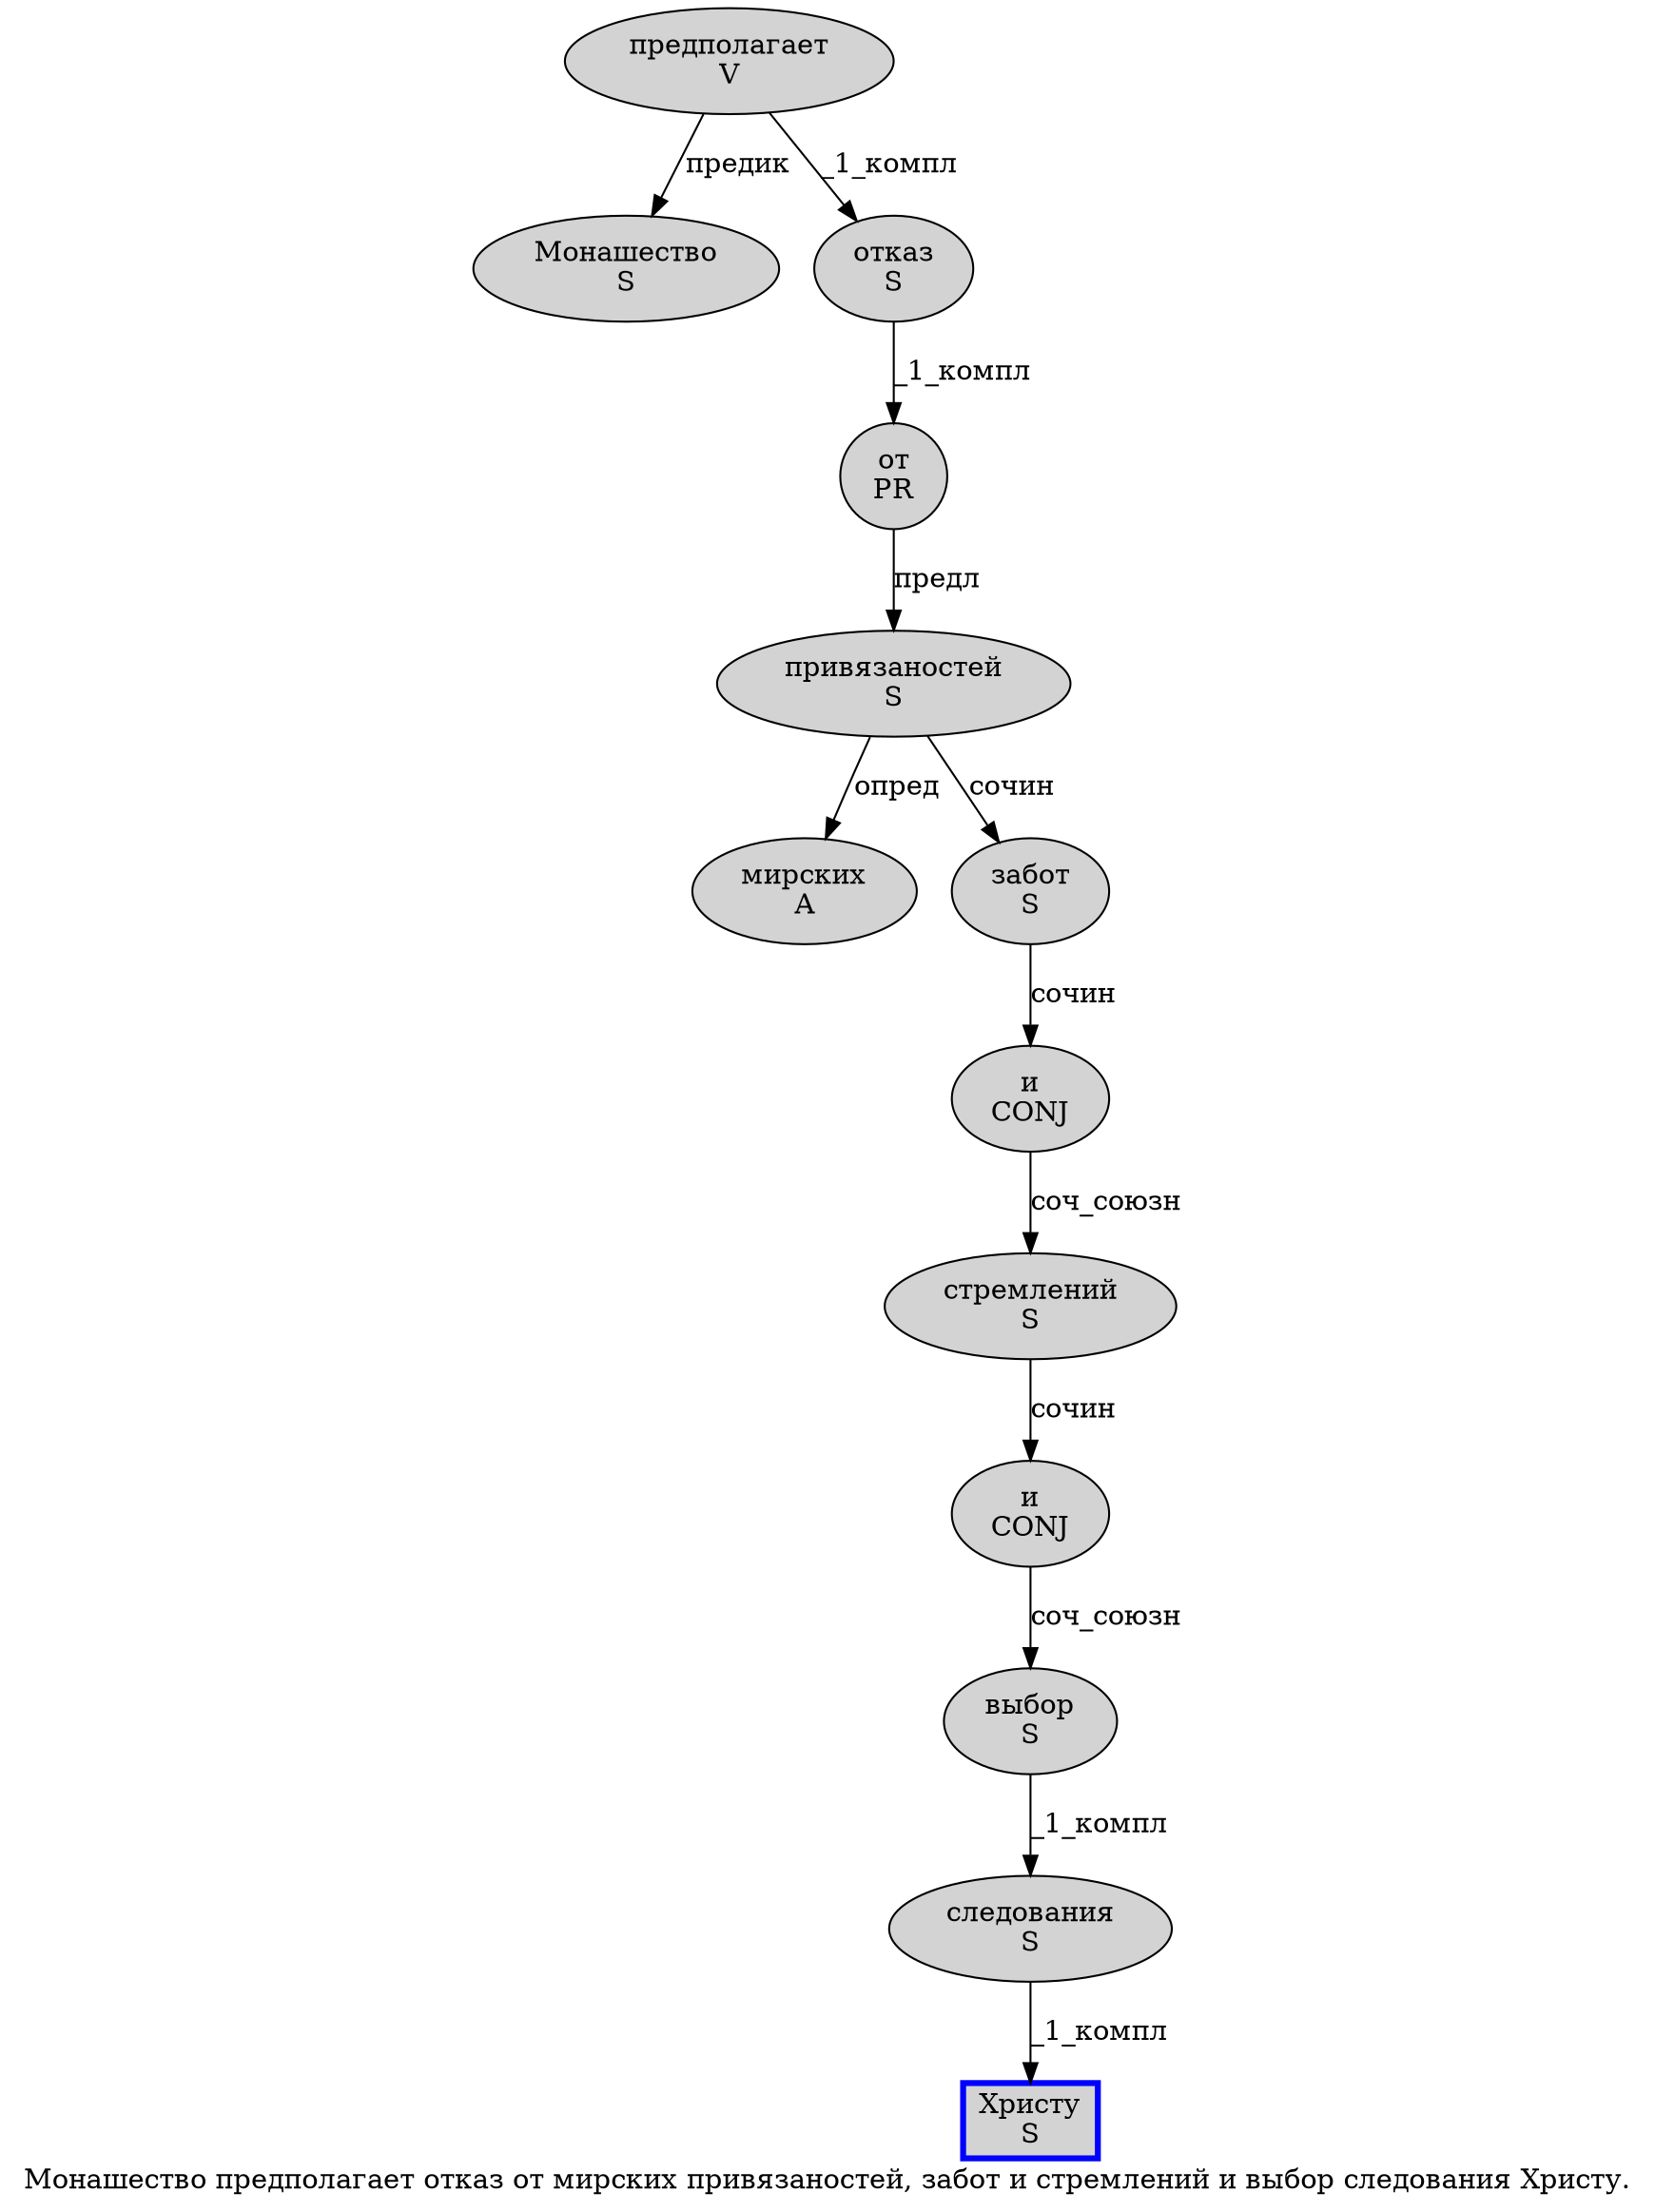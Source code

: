digraph SENTENCE_1176 {
	graph [label="Монашество предполагает отказ от мирских привязаностей, забот и стремлений и выбор следования Христу."]
	node [style=filled]
		0 [label="Монашество
S" color="" fillcolor=lightgray penwidth=1 shape=ellipse]
		1 [label="предполагает
V" color="" fillcolor=lightgray penwidth=1 shape=ellipse]
		2 [label="отказ
S" color="" fillcolor=lightgray penwidth=1 shape=ellipse]
		3 [label="от
PR" color="" fillcolor=lightgray penwidth=1 shape=ellipse]
		4 [label="мирских
A" color="" fillcolor=lightgray penwidth=1 shape=ellipse]
		5 [label="привязаностей
S" color="" fillcolor=lightgray penwidth=1 shape=ellipse]
		7 [label="забот
S" color="" fillcolor=lightgray penwidth=1 shape=ellipse]
		8 [label="и
CONJ" color="" fillcolor=lightgray penwidth=1 shape=ellipse]
		9 [label="стремлений
S" color="" fillcolor=lightgray penwidth=1 shape=ellipse]
		10 [label="и
CONJ" color="" fillcolor=lightgray penwidth=1 shape=ellipse]
		11 [label="выбор
S" color="" fillcolor=lightgray penwidth=1 shape=ellipse]
		12 [label="следования
S" color="" fillcolor=lightgray penwidth=1 shape=ellipse]
		13 [label="Христу
S" color=blue fillcolor=lightgray penwidth=3 shape=box]
			8 -> 9 [label="соч_союзн"]
			9 -> 10 [label="сочин"]
			10 -> 11 [label="соч_союзн"]
			5 -> 4 [label="опред"]
			5 -> 7 [label="сочин"]
			1 -> 0 [label="предик"]
			1 -> 2 [label="_1_компл"]
			7 -> 8 [label="сочин"]
			11 -> 12 [label="_1_компл"]
			3 -> 5 [label="предл"]
			12 -> 13 [label="_1_компл"]
			2 -> 3 [label="_1_компл"]
}